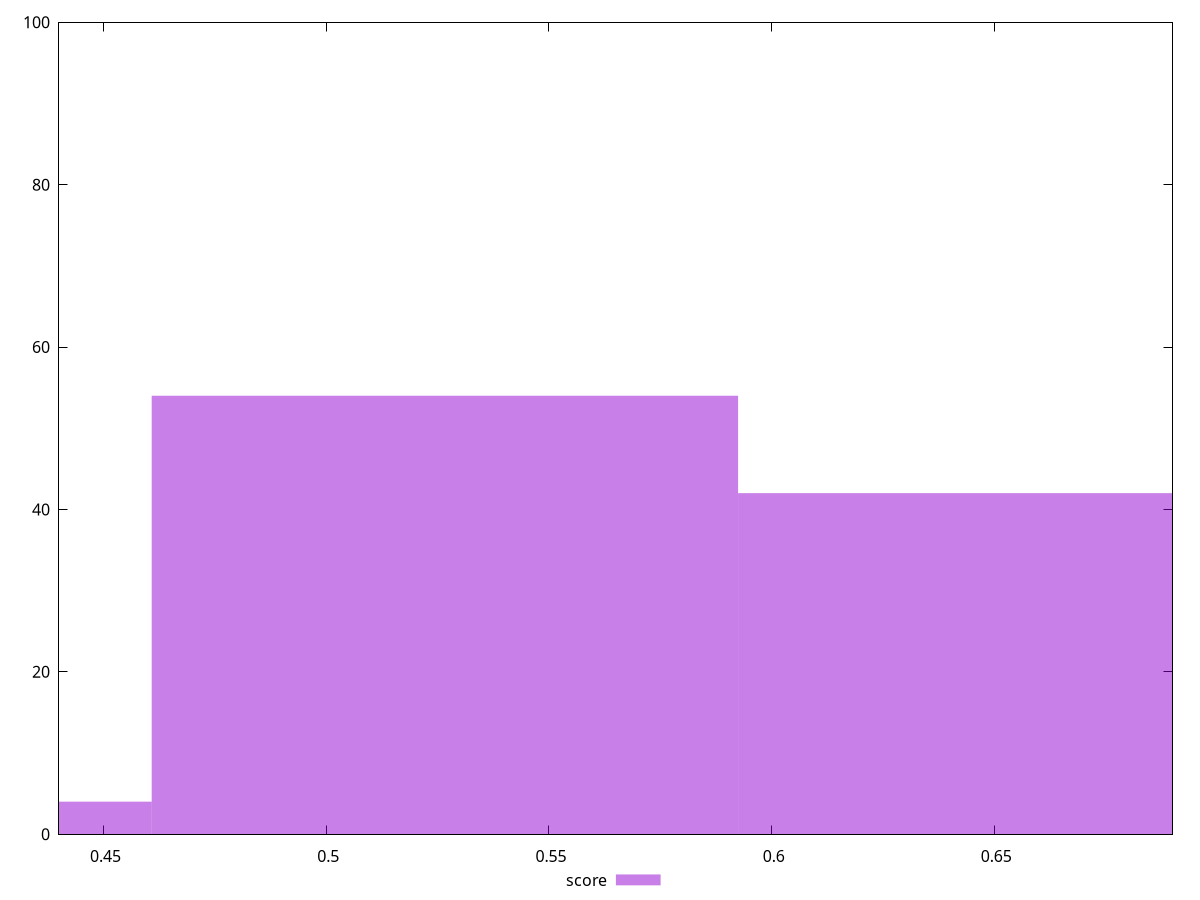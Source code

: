 reset

$score <<EOF
0.3949784620128415 4
0.5266379493504553 54
0.6582974366880691 42
EOF

set key outside below
set boxwidth 0.13165948733761382
set xrange [0.44:0.69]
set yrange [0:100]
set trange [0:100]
set style fill transparent solid 0.5 noborder
set terminal svg size 640, 490 enhanced background rgb 'white'
set output "report_00013_2021-02-09T12-04-24.940Z/render-blocking-resources/samples/pages+cached+noadtech/score/histogram.svg"

plot $score title "score" with boxes

reset

